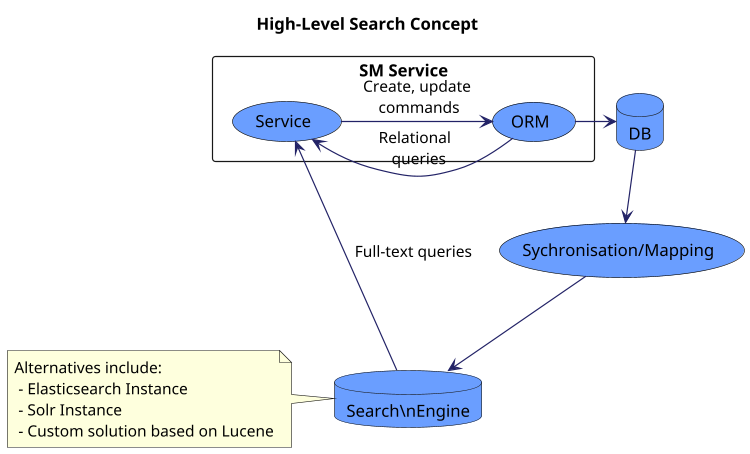 @startuml

title High-Level Search Concept

scale 750 width
skinparam packageStyle rect
skinparam componentStyle uml2

skinparam database {
    BackgroundColor    #6A9EFF
}

skinparam usecase {
    BackgroundColor    #6A9EFF
    BorderColor        black
}

skinparam component {
    FontColor          black
    AttributeFontColor black
    FontSize           17
    AttributeFontSize  15
    AttributeFontname  Droid Sans Mono
    BackgroundColor    #6A9EFF
    BorderColor        black
    ArrowColor         #222266
}


database  rdb [DB
]

usecase (Sychronisation/Mapping) as syncmap

Rectangle "SM Service"{
  (Service) <-right- (ORM) : Relational \n queries
  (Service) -right-> (ORM) : Create, update\n commands
}

database  searchDB [Search\nEngine
]


(ORM) -right-> rdb

rdb -down-> (syncmap)

(syncmap) -down-> searchDB

(Service) <-right- searchDB : Full-text queries




Note left of searchDB: Alternatives include: \n - Elasticsearch Instance \n - Solr Instance \n - Custom solution based on Lucene


@enduml
